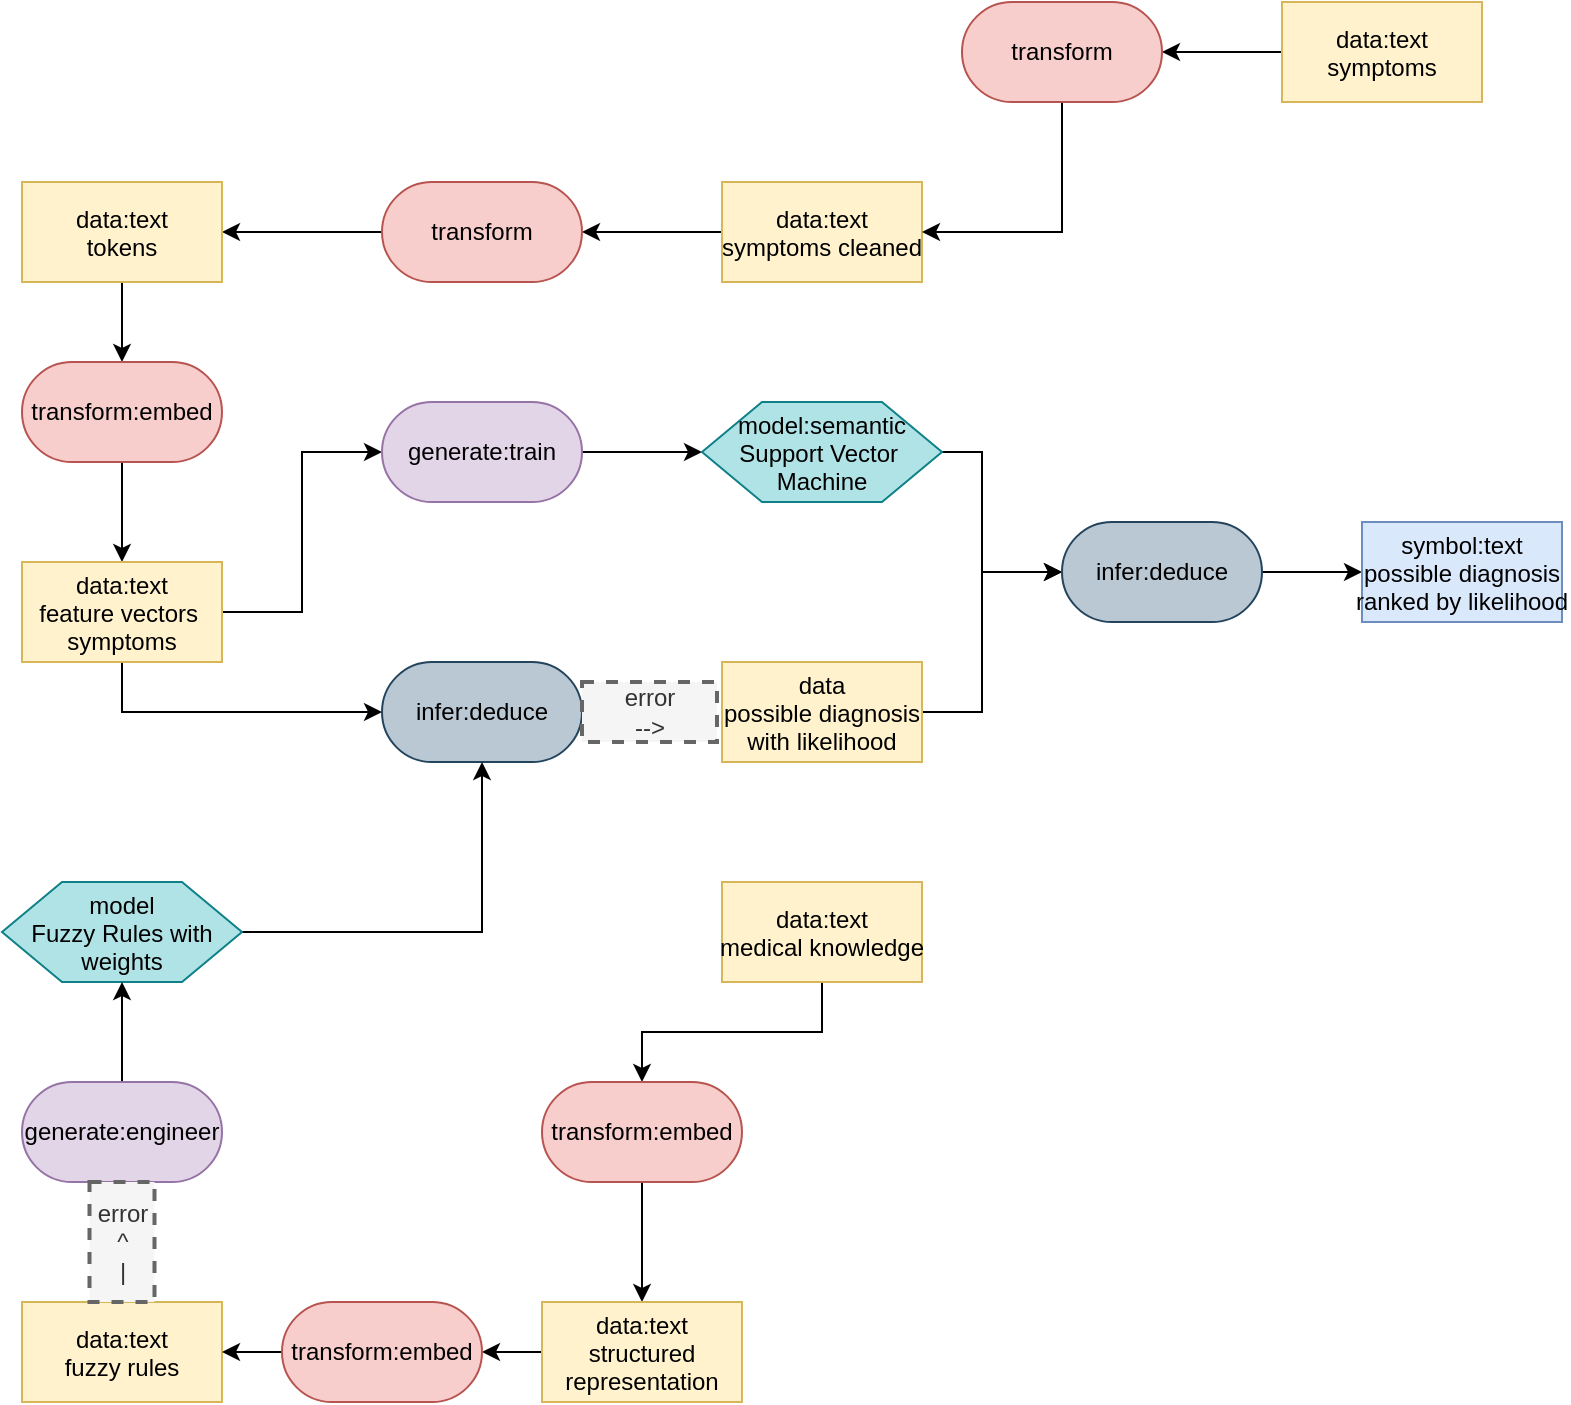 <mxfile version="27.1.6" pages="2">
  <diagram name="Page-1" id="UhGrVpDiVibqinIa7zeh">
    <mxGraphModel dx="1310" dy="785" grid="1" gridSize="10" guides="1" tooltips="1" connect="1" arrows="1" fold="1" page="1" pageScale="1" pageWidth="3300" pageHeight="4681" math="0" shadow="0">
      <root>
        <mxCell id="0" />
        <mxCell id="1" parent="0" />
        <mxCell id="dpm7BbhjtCY3NDO2OxrM-5" style="edgeStyle=orthogonalEdgeStyle;rounded=0;orthogonalLoop=1;jettySize=auto;html=1;exitX=0;exitY=0.5;exitDx=0;exitDy=0;entryX=1;entryY=0.5;entryDx=0;entryDy=0;" parent="1" source="dpm7BbhjtCY3NDO2OxrM-1" target="dpm7BbhjtCY3NDO2OxrM-4" edge="1">
          <mxGeometry relative="1" as="geometry" />
        </mxCell>
        <mxCell id="dpm7BbhjtCY3NDO2OxrM-1" value="data:text&#xa;symptoms" style="rectangle;fillColor=#fff2cc;strokeColor=#d6b656;" parent="1" name="data" vertex="1">
          <mxGeometry x="1220" y="110" width="100" height="50" as="geometry" />
        </mxCell>
        <mxCell id="dpm7BbhjtCY3NDO2OxrM-10" style="edgeStyle=orthogonalEdgeStyle;rounded=0;orthogonalLoop=1;jettySize=auto;html=1;exitX=0;exitY=0.5;exitDx=0;exitDy=0;entryX=1;entryY=0.5;entryDx=0;entryDy=0;" parent="1" source="dpm7BbhjtCY3NDO2OxrM-2" target="dpm7BbhjtCY3NDO2OxrM-8" edge="1">
          <mxGeometry relative="1" as="geometry" />
        </mxCell>
        <mxCell id="dpm7BbhjtCY3NDO2OxrM-2" value="data:text&#xa;symptoms cleaned" style="rectangle;fillColor=#fff2cc;strokeColor=#d6b656;" parent="1" name="data" vertex="1">
          <mxGeometry x="940" y="200" width="100" height="50" as="geometry" />
        </mxCell>
        <mxCell id="dpm7BbhjtCY3NDO2OxrM-7" style="edgeStyle=orthogonalEdgeStyle;rounded=0;orthogonalLoop=1;jettySize=auto;html=1;exitX=0.5;exitY=1;exitDx=0;exitDy=0;entryX=1;entryY=0.5;entryDx=0;entryDy=0;" parent="1" source="dpm7BbhjtCY3NDO2OxrM-4" target="dpm7BbhjtCY3NDO2OxrM-2" edge="1">
          <mxGeometry relative="1" as="geometry" />
        </mxCell>
        <mxCell id="dpm7BbhjtCY3NDO2OxrM-4" value="transform" style="rounded=1;whiteSpace=wrap;html=1;arcSize=50;fillColor=#f8cecc;strokeColor=#b85450;" parent="1" name="transform" vertex="1">
          <mxGeometry x="1060" y="110" width="100" height="50" as="geometry" />
        </mxCell>
        <mxCell id="dpm7BbhjtCY3NDO2OxrM-11" style="edgeStyle=orthogonalEdgeStyle;rounded=0;orthogonalLoop=1;jettySize=auto;html=1;exitX=0;exitY=0.5;exitDx=0;exitDy=0;entryX=1;entryY=0.5;entryDx=0;entryDy=0;" parent="1" source="dpm7BbhjtCY3NDO2OxrM-8" target="dpm7BbhjtCY3NDO2OxrM-9" edge="1">
          <mxGeometry relative="1" as="geometry" />
        </mxCell>
        <mxCell id="dpm7BbhjtCY3NDO2OxrM-8" value="transform" style="rounded=1;whiteSpace=wrap;html=1;arcSize=50;fillColor=#f8cecc;strokeColor=#b85450;" parent="1" name="transform" vertex="1">
          <mxGeometry x="770" y="200" width="100" height="50" as="geometry" />
        </mxCell>
        <mxCell id="dpm7BbhjtCY3NDO2OxrM-13" style="edgeStyle=orthogonalEdgeStyle;rounded=0;orthogonalLoop=1;jettySize=auto;html=1;exitX=0.5;exitY=1;exitDx=0;exitDy=0;entryX=0.5;entryY=0;entryDx=0;entryDy=0;" parent="1" source="dpm7BbhjtCY3NDO2OxrM-9" target="dpm7BbhjtCY3NDO2OxrM-12" edge="1">
          <mxGeometry relative="1" as="geometry" />
        </mxCell>
        <mxCell id="dpm7BbhjtCY3NDO2OxrM-9" value="data:text&#xa;tokens" style="rectangle;fillColor=#fff2cc;strokeColor=#d6b656;" parent="1" name="data" vertex="1">
          <mxGeometry x="590" y="200" width="100" height="50" as="geometry" />
        </mxCell>
        <mxCell id="dpm7BbhjtCY3NDO2OxrM-15" style="edgeStyle=orthogonalEdgeStyle;rounded=0;orthogonalLoop=1;jettySize=auto;html=1;exitX=0.5;exitY=1;exitDx=0;exitDy=0;entryX=0.5;entryY=0;entryDx=0;entryDy=0;" parent="1" source="dpm7BbhjtCY3NDO2OxrM-12" target="dpm7BbhjtCY3NDO2OxrM-14" edge="1">
          <mxGeometry relative="1" as="geometry" />
        </mxCell>
        <mxCell id="dpm7BbhjtCY3NDO2OxrM-12" value="transform:embed" style="rounded=1;whiteSpace=wrap;html=1;arcSize=50;fillColor=#f8cecc;strokeColor=#b85450;" parent="1" name="transform" vertex="1">
          <mxGeometry x="590" y="290" width="100" height="50" as="geometry" />
        </mxCell>
        <mxCell id="dpm7BbhjtCY3NDO2OxrM-17" style="edgeStyle=orthogonalEdgeStyle;rounded=0;orthogonalLoop=1;jettySize=auto;html=1;exitX=1;exitY=0.5;exitDx=0;exitDy=0;entryX=0;entryY=0.5;entryDx=0;entryDy=0;" parent="1" source="dpm7BbhjtCY3NDO2OxrM-14" target="dpm7BbhjtCY3NDO2OxrM-16" edge="1">
          <mxGeometry relative="1" as="geometry" />
        </mxCell>
        <mxCell id="dpm7BbhjtCY3NDO2OxrM-19" style="edgeStyle=orthogonalEdgeStyle;rounded=0;orthogonalLoop=1;jettySize=auto;html=1;exitX=0.5;exitY=1;exitDx=0;exitDy=0;entryX=0;entryY=0.5;entryDx=0;entryDy=0;" parent="1" source="dpm7BbhjtCY3NDO2OxrM-14" target="dpm7BbhjtCY3NDO2OxrM-18" edge="1">
          <mxGeometry relative="1" as="geometry" />
        </mxCell>
        <mxCell id="dpm7BbhjtCY3NDO2OxrM-14" value="data:text&#xa;feature vectors &#xa;symptoms" style="rectangle;fillColor=#fff2cc;strokeColor=#d6b656;" parent="1" name="data" vertex="1">
          <mxGeometry x="590" y="390" width="100" height="50" as="geometry" />
        </mxCell>
        <mxCell id="dpm7BbhjtCY3NDO2OxrM-21" style="edgeStyle=orthogonalEdgeStyle;rounded=0;orthogonalLoop=1;jettySize=auto;html=1;exitX=1;exitY=0.5;exitDx=0;exitDy=0;entryX=0;entryY=0.5;entryDx=0;entryDy=0;" parent="1" source="dpm7BbhjtCY3NDO2OxrM-16" target="dpm7BbhjtCY3NDO2OxrM-20" edge="1">
          <mxGeometry relative="1" as="geometry" />
        </mxCell>
        <mxCell id="dpm7BbhjtCY3NDO2OxrM-16" value="generate:train" style="rounded=1;whiteSpace=wrap;html=1;arcSize=50;fillColor=#e1d5e7;strokeColor=#9673a6;" parent="1" name="generate:train" vertex="1">
          <mxGeometry x="770" y="310" width="100" height="50" as="geometry" />
        </mxCell>
        <mxCell id="dpm7BbhjtCY3NDO2OxrM-18" value="infer:deduce" style="rounded=1;whiteSpace=wrap;html=1;arcSize=50;fillColor=#bac8d3;strokeColor=#23445d;" parent="1" name="infer:deduce" vertex="1">
          <mxGeometry x="770" y="440" width="100" height="50" as="geometry" />
        </mxCell>
        <mxCell id="dpm7BbhjtCY3NDO2OxrM-30" style="edgeStyle=orthogonalEdgeStyle;rounded=0;orthogonalLoop=1;jettySize=auto;html=1;entryX=0;entryY=0.5;entryDx=0;entryDy=0;" parent="1" source="dpm7BbhjtCY3NDO2OxrM-20" target="dpm7BbhjtCY3NDO2OxrM-24" edge="1">
          <mxGeometry relative="1" as="geometry">
            <Array as="points">
              <mxPoint x="1070" y="335" />
              <mxPoint x="1070" y="395" />
            </Array>
          </mxGeometry>
        </mxCell>
        <mxCell id="dpm7BbhjtCY3NDO2OxrM-20" value="model:semantic&#xa;Support Vector &#xa;Machine" style="shape=hexagon;perimeter=hexagonPerimeter2;fillColor=#b0e3e6;strokeColor=#0e8088;" parent="1" name="model" vertex="1">
          <mxGeometry x="930" y="310" width="120" height="50" as="geometry" />
        </mxCell>
        <mxCell id="dpm7BbhjtCY3NDO2OxrM-29" style="edgeStyle=orthogonalEdgeStyle;rounded=0;orthogonalLoop=1;jettySize=auto;html=1;entryX=0;entryY=0.5;entryDx=0;entryDy=0;" parent="1" source="dpm7BbhjtCY3NDO2OxrM-22" target="dpm7BbhjtCY3NDO2OxrM-24" edge="1">
          <mxGeometry relative="1" as="geometry">
            <Array as="points">
              <mxPoint x="1070" y="465" />
              <mxPoint x="1070" y="395" />
            </Array>
          </mxGeometry>
        </mxCell>
        <mxCell id="dpm7BbhjtCY3NDO2OxrM-22" value="data&#xa;possible diagnosis&#xa;with likelihood" style="rectangle;fillColor=#fff2cc;strokeColor=#d6b656;" parent="1" name="data" vertex="1">
          <mxGeometry x="940" y="440" width="100" height="50" as="geometry" />
        </mxCell>
        <mxCell id="dpm7BbhjtCY3NDO2OxrM-32" style="edgeStyle=orthogonalEdgeStyle;rounded=0;orthogonalLoop=1;jettySize=auto;html=1;exitX=1;exitY=0.5;exitDx=0;exitDy=0;" parent="1" source="dpm7BbhjtCY3NDO2OxrM-24" target="dpm7BbhjtCY3NDO2OxrM-25" edge="1">
          <mxGeometry relative="1" as="geometry" />
        </mxCell>
        <mxCell id="dpm7BbhjtCY3NDO2OxrM-24" value="infer:deduce" style="rounded=1;whiteSpace=wrap;html=1;arcSize=50;fillColor=#bac8d3;strokeColor=#23445d;" parent="1" name="infer:deduce" vertex="1">
          <mxGeometry x="1110" y="370" width="100" height="50" as="geometry" />
        </mxCell>
        <mxCell id="dpm7BbhjtCY3NDO2OxrM-25" value="symbol:text&#xa;possible diagnosis&#xa;ranked by likelihood" style="rectangle;fillColor=#dae8fc;strokeColor=#6c8ebf;" parent="1" name="symbol" vertex="1">
          <mxGeometry x="1260" y="370" width="100" height="50" as="geometry" />
        </mxCell>
        <mxCell id="dpm7BbhjtCY3NDO2OxrM-27" style="edgeStyle=orthogonalEdgeStyle;rounded=0;orthogonalLoop=1;jettySize=auto;html=1;exitX=1;exitY=0.5;exitDx=0;exitDy=0;entryX=0.5;entryY=1;entryDx=0;entryDy=0;" parent="1" source="dpm7BbhjtCY3NDO2OxrM-26" target="dpm7BbhjtCY3NDO2OxrM-18" edge="1">
          <mxGeometry relative="1" as="geometry" />
        </mxCell>
        <mxCell id="dpm7BbhjtCY3NDO2OxrM-26" value="model&#xa;Fuzzy Rules with&#xa;weights" style="shape=hexagon;perimeter=hexagonPerimeter2;fillColor=#b0e3e6;strokeColor=#0e8088;" parent="1" name="model" vertex="1">
          <mxGeometry x="580" y="550" width="120" height="50" as="geometry" />
        </mxCell>
        <mxCell id="dpm7BbhjtCY3NDO2OxrM-35" style="edgeStyle=orthogonalEdgeStyle;rounded=0;orthogonalLoop=1;jettySize=auto;html=1;entryX=0.5;entryY=1;entryDx=0;entryDy=0;" parent="1" source="dpm7BbhjtCY3NDO2OxrM-34" target="dpm7BbhjtCY3NDO2OxrM-26" edge="1">
          <mxGeometry relative="1" as="geometry" />
        </mxCell>
        <mxCell id="dpm7BbhjtCY3NDO2OxrM-34" value="generate:engineer" style="rounded=1;whiteSpace=wrap;html=1;arcSize=50;fillColor=#e1d5e7;strokeColor=#9673a6;" parent="1" name="generate:engineer" vertex="1">
          <mxGeometry x="590" y="650" width="100" height="50" as="geometry" />
        </mxCell>
        <mxCell id="dpm7BbhjtCY3NDO2OxrM-36" value="data:text&#xa;fuzzy rules" style="rectangle;fillColor=#fff2cc;strokeColor=#d6b656;" parent="1" name="data" vertex="1">
          <mxGeometry x="590" y="760" width="100" height="50" as="geometry" />
        </mxCell>
        <mxCell id="dpm7BbhjtCY3NDO2OxrM-40" style="edgeStyle=orthogonalEdgeStyle;rounded=0;orthogonalLoop=1;jettySize=auto;html=1;exitX=0.5;exitY=1;exitDx=0;exitDy=0;entryX=0.5;entryY=0;entryDx=0;entryDy=0;" parent="1" source="dpm7BbhjtCY3NDO2OxrM-38" target="dpm7BbhjtCY3NDO2OxrM-39" edge="1">
          <mxGeometry relative="1" as="geometry" />
        </mxCell>
        <mxCell id="dpm7BbhjtCY3NDO2OxrM-38" value="data:text&#xa;medical knowledge" style="rectangle;fillColor=#fff2cc;strokeColor=#d6b656;" parent="1" name="data" vertex="1">
          <mxGeometry x="940" y="550" width="100" height="50" as="geometry" />
        </mxCell>
        <mxCell id="dpm7BbhjtCY3NDO2OxrM-42" style="edgeStyle=orthogonalEdgeStyle;rounded=0;orthogonalLoop=1;jettySize=auto;html=1;entryX=0.5;entryY=0;entryDx=0;entryDy=0;" parent="1" source="dpm7BbhjtCY3NDO2OxrM-39" target="dpm7BbhjtCY3NDO2OxrM-41" edge="1">
          <mxGeometry relative="1" as="geometry" />
        </mxCell>
        <mxCell id="dpm7BbhjtCY3NDO2OxrM-39" value="transform:embed" style="rounded=1;whiteSpace=wrap;html=1;arcSize=50;fillColor=#f8cecc;strokeColor=#b85450;" parent="1" name="transform" vertex="1">
          <mxGeometry x="850" y="650" width="100" height="50" as="geometry" />
        </mxCell>
        <mxCell id="dpm7BbhjtCY3NDO2OxrM-44" style="edgeStyle=orthogonalEdgeStyle;rounded=0;orthogonalLoop=1;jettySize=auto;html=1;exitX=0;exitY=0.5;exitDx=0;exitDy=0;entryX=1;entryY=0.5;entryDx=0;entryDy=0;" parent="1" source="dpm7BbhjtCY3NDO2OxrM-41" target="dpm7BbhjtCY3NDO2OxrM-43" edge="1">
          <mxGeometry relative="1" as="geometry" />
        </mxCell>
        <mxCell id="dpm7BbhjtCY3NDO2OxrM-41" value="data:text&#xa;structured&#xa;representation" style="rectangle;fillColor=#fff2cc;strokeColor=#d6b656;" parent="1" name="data" vertex="1">
          <mxGeometry x="850" y="760" width="100" height="50" as="geometry" />
        </mxCell>
        <mxCell id="dpm7BbhjtCY3NDO2OxrM-45" style="edgeStyle=orthogonalEdgeStyle;rounded=0;orthogonalLoop=1;jettySize=auto;html=1;exitX=0;exitY=0.5;exitDx=0;exitDy=0;entryX=1;entryY=0.5;entryDx=0;entryDy=0;" parent="1" source="dpm7BbhjtCY3NDO2OxrM-43" target="dpm7BbhjtCY3NDO2OxrM-36" edge="1">
          <mxGeometry relative="1" as="geometry" />
        </mxCell>
        <mxCell id="dpm7BbhjtCY3NDO2OxrM-43" value="transform:embed" style="rounded=1;whiteSpace=wrap;html=1;arcSize=50;fillColor=#f8cecc;strokeColor=#b85450;" parent="1" name="transform" vertex="1">
          <mxGeometry x="720" y="760" width="100" height="50" as="geometry" />
        </mxCell>
        <mxCell id="dyweho51H57k73bBJC51-3" value="&lt;div&gt;error&lt;/div&gt;&lt;div&gt;^&lt;/div&gt;&lt;div&gt;|&lt;/div&gt;" style="text;html=1;align=center;verticalAlign=middle;whiteSpace=wrap;rounded=0;dashed=1;fillColor=#f5f5f5;fontColor=#333333;strokeColor=#666666;strokeWidth=2;" parent="1" name="text" vertex="1">
          <mxGeometry x="623.75" y="700" width="32.5" height="60" as="geometry" />
        </mxCell>
        <mxCell id="N1L4S9k5fs8rax183tJY-1" value="&lt;div&gt;error&lt;/div&gt;&lt;div&gt;--&amp;gt;&lt;/div&gt;" style="text;html=1;align=center;verticalAlign=middle;whiteSpace=wrap;rounded=0;dashed=1;fillColor=#f5f5f5;fontColor=#333333;strokeColor=#666666;strokeWidth=2;" name="text" vertex="1" parent="1">
          <mxGeometry x="870" y="450" width="67.5" height="30" as="geometry" />
        </mxCell>
      </root>
    </mxGraphModel>
  </diagram>
  <diagram name="Copy of Page-1" id="vlBFJr-5Z42bPvEfbI_2">
    <mxGraphModel dx="1429" dy="856" grid="1" gridSize="10" guides="1" tooltips="1" connect="1" arrows="1" fold="1" page="1" pageScale="1" pageWidth="3300" pageHeight="4681" math="0" shadow="0">
      <root>
        <mxCell id="nfHeVfSKLssmu501w1cP-0" />
        <mxCell id="nfHeVfSKLssmu501w1cP-1" parent="nfHeVfSKLssmu501w1cP-0" />
        <mxCell id="nfHeVfSKLssmu501w1cP-2" style="edgeStyle=orthogonalEdgeStyle;rounded=0;orthogonalLoop=1;jettySize=auto;html=1;exitX=0;exitY=0.5;exitDx=0;exitDy=0;entryX=1;entryY=0.5;entryDx=0;entryDy=0;" edge="1" parent="nfHeVfSKLssmu501w1cP-1" source="nfHeVfSKLssmu501w1cP-3" target="nfHeVfSKLssmu501w1cP-7">
          <mxGeometry relative="1" as="geometry" />
        </mxCell>
        <mxCell id="nfHeVfSKLssmu501w1cP-3" value="data:text&#xa;symptoms" style="rectangle;fillColor=#fff2cc;strokeColor=#d6b656;" name="data" vertex="1" parent="nfHeVfSKLssmu501w1cP-1">
          <mxGeometry x="1220" y="110" width="100" height="50" as="geometry" />
        </mxCell>
        <mxCell id="nfHeVfSKLssmu501w1cP-4" style="edgeStyle=orthogonalEdgeStyle;rounded=0;orthogonalLoop=1;jettySize=auto;html=1;exitX=0;exitY=0.5;exitDx=0;exitDy=0;entryX=1;entryY=0.5;entryDx=0;entryDy=0;" edge="1" parent="nfHeVfSKLssmu501w1cP-1" source="nfHeVfSKLssmu501w1cP-5" target="nfHeVfSKLssmu501w1cP-9">
          <mxGeometry relative="1" as="geometry" />
        </mxCell>
        <mxCell id="nfHeVfSKLssmu501w1cP-5" value="data:text&#xa;symptoms cleaned" style="rectangle;fillColor=#fff2cc;strokeColor=#d6b656;" name="data" vertex="1" parent="nfHeVfSKLssmu501w1cP-1">
          <mxGeometry x="940" y="200" width="100" height="50" as="geometry" />
        </mxCell>
        <mxCell id="nfHeVfSKLssmu501w1cP-6" style="edgeStyle=orthogonalEdgeStyle;rounded=0;orthogonalLoop=1;jettySize=auto;html=1;exitX=0.5;exitY=1;exitDx=0;exitDy=0;entryX=1;entryY=0.5;entryDx=0;entryDy=0;" edge="1" parent="nfHeVfSKLssmu501w1cP-1" source="nfHeVfSKLssmu501w1cP-7" target="nfHeVfSKLssmu501w1cP-5">
          <mxGeometry relative="1" as="geometry" />
        </mxCell>
        <mxCell id="nfHeVfSKLssmu501w1cP-7" value="transform" style="rounded=1;whiteSpace=wrap;html=1;arcSize=50;fillColor=#f8cecc;strokeColor=#b85450;" name="transform" vertex="1" parent="nfHeVfSKLssmu501w1cP-1">
          <mxGeometry x="1060" y="110" width="100" height="50" as="geometry" />
        </mxCell>
        <mxCell id="nfHeVfSKLssmu501w1cP-8" style="edgeStyle=orthogonalEdgeStyle;rounded=0;orthogonalLoop=1;jettySize=auto;html=1;exitX=0;exitY=0.5;exitDx=0;exitDy=0;entryX=1;entryY=0.5;entryDx=0;entryDy=0;" edge="1" parent="nfHeVfSKLssmu501w1cP-1" source="nfHeVfSKLssmu501w1cP-9" target="nfHeVfSKLssmu501w1cP-11">
          <mxGeometry relative="1" as="geometry" />
        </mxCell>
        <mxCell id="nfHeVfSKLssmu501w1cP-9" value="transform" style="rounded=1;whiteSpace=wrap;html=1;arcSize=50;fillColor=#f8cecc;strokeColor=#b85450;" name="transform" vertex="1" parent="nfHeVfSKLssmu501w1cP-1">
          <mxGeometry x="770" y="200" width="100" height="50" as="geometry" />
        </mxCell>
        <mxCell id="nfHeVfSKLssmu501w1cP-10" style="edgeStyle=orthogonalEdgeStyle;rounded=0;orthogonalLoop=1;jettySize=auto;html=1;exitX=0.5;exitY=1;exitDx=0;exitDy=0;entryX=0.5;entryY=0;entryDx=0;entryDy=0;" edge="1" parent="nfHeVfSKLssmu501w1cP-1" source="nfHeVfSKLssmu501w1cP-11" target="nfHeVfSKLssmu501w1cP-13">
          <mxGeometry relative="1" as="geometry" />
        </mxCell>
        <mxCell id="nfHeVfSKLssmu501w1cP-11" value="data:text&#xa;tokens" style="rectangle;fillColor=#fff2cc;strokeColor=#d6b656;" name="data" vertex="1" parent="nfHeVfSKLssmu501w1cP-1">
          <mxGeometry x="590" y="200" width="100" height="50" as="geometry" />
        </mxCell>
        <mxCell id="nfHeVfSKLssmu501w1cP-12" style="edgeStyle=orthogonalEdgeStyle;rounded=0;orthogonalLoop=1;jettySize=auto;html=1;exitX=0.5;exitY=1;exitDx=0;exitDy=0;entryX=0.5;entryY=0;entryDx=0;entryDy=0;" edge="1" parent="nfHeVfSKLssmu501w1cP-1" source="nfHeVfSKLssmu501w1cP-13" target="nfHeVfSKLssmu501w1cP-16">
          <mxGeometry relative="1" as="geometry" />
        </mxCell>
        <mxCell id="nfHeVfSKLssmu501w1cP-13" value="transform:embed" style="rounded=1;whiteSpace=wrap;html=1;arcSize=50;fillColor=#f8cecc;strokeColor=#b85450;" name="transform" vertex="1" parent="nfHeVfSKLssmu501w1cP-1">
          <mxGeometry x="590" y="290" width="100" height="50" as="geometry" />
        </mxCell>
        <mxCell id="nfHeVfSKLssmu501w1cP-14" style="edgeStyle=orthogonalEdgeStyle;rounded=0;orthogonalLoop=1;jettySize=auto;html=1;exitX=1;exitY=0.5;exitDx=0;exitDy=0;entryX=0;entryY=0.5;entryDx=0;entryDy=0;" edge="1" parent="nfHeVfSKLssmu501w1cP-1" source="nfHeVfSKLssmu501w1cP-16" target="nfHeVfSKLssmu501w1cP-18">
          <mxGeometry relative="1" as="geometry" />
        </mxCell>
        <mxCell id="nfHeVfSKLssmu501w1cP-15" style="edgeStyle=orthogonalEdgeStyle;rounded=0;orthogonalLoop=1;jettySize=auto;html=1;exitX=0.5;exitY=1;exitDx=0;exitDy=0;entryX=0;entryY=0.5;entryDx=0;entryDy=0;" edge="1" parent="nfHeVfSKLssmu501w1cP-1" source="nfHeVfSKLssmu501w1cP-16" target="nfHeVfSKLssmu501w1cP-19">
          <mxGeometry relative="1" as="geometry" />
        </mxCell>
        <mxCell id="nfHeVfSKLssmu501w1cP-16" value="data:text&#xa;feature vectors &#xa;symptoms" style="rectangle;fillColor=#fff2cc;strokeColor=#d6b656;" name="data" vertex="1" parent="nfHeVfSKLssmu501w1cP-1">
          <mxGeometry x="590" y="390" width="100" height="50" as="geometry" />
        </mxCell>
        <mxCell id="nfHeVfSKLssmu501w1cP-17" style="edgeStyle=orthogonalEdgeStyle;rounded=0;orthogonalLoop=1;jettySize=auto;html=1;exitX=1;exitY=0.5;exitDx=0;exitDy=0;entryX=0;entryY=0.5;entryDx=0;entryDy=0;" edge="1" parent="nfHeVfSKLssmu501w1cP-1" source="nfHeVfSKLssmu501w1cP-18" target="nfHeVfSKLssmu501w1cP-21">
          <mxGeometry relative="1" as="geometry" />
        </mxCell>
        <mxCell id="nfHeVfSKLssmu501w1cP-18" value="generate:train" style="rounded=1;whiteSpace=wrap;html=1;arcSize=50;fillColor=#e1d5e7;strokeColor=#9673a6;" name="generate:train" vertex="1" parent="nfHeVfSKLssmu501w1cP-1">
          <mxGeometry x="770" y="310" width="100" height="50" as="geometry" />
        </mxCell>
        <mxCell id="mfKGp3Zl-ja2dy2nQpEN-0" style="edgeStyle=orthogonalEdgeStyle;rounded=0;orthogonalLoop=1;jettySize=auto;html=1;exitX=1;exitY=0.5;exitDx=0;exitDy=0;entryX=0;entryY=0.5;entryDx=0;entryDy=0;" edge="1" parent="nfHeVfSKLssmu501w1cP-1" source="nfHeVfSKLssmu501w1cP-19" target="nfHeVfSKLssmu501w1cP-23">
          <mxGeometry relative="1" as="geometry" />
        </mxCell>
        <mxCell id="nfHeVfSKLssmu501w1cP-19" value="infer:deduce" style="rounded=1;whiteSpace=wrap;html=1;arcSize=50;fillColor=#bac8d3;strokeColor=#23445d;" name="infer:deduce" vertex="1" parent="nfHeVfSKLssmu501w1cP-1">
          <mxGeometry x="770" y="440" width="100" height="50" as="geometry" />
        </mxCell>
        <mxCell id="nfHeVfSKLssmu501w1cP-20" style="edgeStyle=orthogonalEdgeStyle;rounded=0;orthogonalLoop=1;jettySize=auto;html=1;entryX=0;entryY=0.5;entryDx=0;entryDy=0;" edge="1" parent="nfHeVfSKLssmu501w1cP-1" source="nfHeVfSKLssmu501w1cP-21" target="nfHeVfSKLssmu501w1cP-25">
          <mxGeometry relative="1" as="geometry">
            <Array as="points">
              <mxPoint x="1070" y="335" />
              <mxPoint x="1070" y="395" />
            </Array>
          </mxGeometry>
        </mxCell>
        <mxCell id="nfHeVfSKLssmu501w1cP-21" value="model:semantic&#xa;Support Vector &#xa;Machine" style="shape=hexagon;perimeter=hexagonPerimeter2;fillColor=#b0e3e6;strokeColor=#0e8088;" name="model" vertex="1" parent="nfHeVfSKLssmu501w1cP-1">
          <mxGeometry x="930" y="310" width="120" height="50" as="geometry" />
        </mxCell>
        <mxCell id="nfHeVfSKLssmu501w1cP-22" style="edgeStyle=orthogonalEdgeStyle;rounded=0;orthogonalLoop=1;jettySize=auto;html=1;entryX=0;entryY=0.5;entryDx=0;entryDy=0;" edge="1" parent="nfHeVfSKLssmu501w1cP-1" source="nfHeVfSKLssmu501w1cP-23" target="nfHeVfSKLssmu501w1cP-25">
          <mxGeometry relative="1" as="geometry">
            <Array as="points">
              <mxPoint x="1070" y="465" />
              <mxPoint x="1070" y="395" />
            </Array>
          </mxGeometry>
        </mxCell>
        <mxCell id="nfHeVfSKLssmu501w1cP-23" value="data&#xa;possible diagnosis&#xa;with likelihood" style="rectangle;fillColor=#fff2cc;strokeColor=#d6b656;" name="data" vertex="1" parent="nfHeVfSKLssmu501w1cP-1">
          <mxGeometry x="940" y="440" width="100" height="50" as="geometry" />
        </mxCell>
        <mxCell id="nfHeVfSKLssmu501w1cP-24" style="edgeStyle=orthogonalEdgeStyle;rounded=0;orthogonalLoop=1;jettySize=auto;html=1;exitX=1;exitY=0.5;exitDx=0;exitDy=0;" edge="1" parent="nfHeVfSKLssmu501w1cP-1" source="nfHeVfSKLssmu501w1cP-25" target="nfHeVfSKLssmu501w1cP-26">
          <mxGeometry relative="1" as="geometry" />
        </mxCell>
        <mxCell id="nfHeVfSKLssmu501w1cP-25" value="infer:deduce" style="rounded=1;whiteSpace=wrap;html=1;arcSize=50;fillColor=#bac8d3;strokeColor=#23445d;" name="infer:deduce" vertex="1" parent="nfHeVfSKLssmu501w1cP-1">
          <mxGeometry x="1110" y="370" width="100" height="50" as="geometry" />
        </mxCell>
        <mxCell id="nfHeVfSKLssmu501w1cP-26" value="symbol:text&#xa;possible diagnosis&#xa;ranked by likelihood" style="rectangle;fillColor=#dae8fc;strokeColor=#6c8ebf;" name="symbol" vertex="1" parent="nfHeVfSKLssmu501w1cP-1">
          <mxGeometry x="1260" y="370" width="100" height="50" as="geometry" />
        </mxCell>
        <mxCell id="nfHeVfSKLssmu501w1cP-27" style="edgeStyle=orthogonalEdgeStyle;rounded=0;orthogonalLoop=1;jettySize=auto;html=1;exitX=1;exitY=0.5;exitDx=0;exitDy=0;entryX=0.5;entryY=1;entryDx=0;entryDy=0;" edge="1" parent="nfHeVfSKLssmu501w1cP-1" source="nfHeVfSKLssmu501w1cP-28" target="nfHeVfSKLssmu501w1cP-19">
          <mxGeometry relative="1" as="geometry" />
        </mxCell>
        <mxCell id="nfHeVfSKLssmu501w1cP-28" value="model&#xa;Fuzzy Rules with&#xa;weights" style="shape=hexagon;perimeter=hexagonPerimeter2;fillColor=#b0e3e6;strokeColor=#0e8088;" name="model" vertex="1" parent="nfHeVfSKLssmu501w1cP-1">
          <mxGeometry x="580" y="550" width="120" height="50" as="geometry" />
        </mxCell>
        <mxCell id="nfHeVfSKLssmu501w1cP-29" style="edgeStyle=orthogonalEdgeStyle;rounded=0;orthogonalLoop=1;jettySize=auto;html=1;entryX=0.5;entryY=1;entryDx=0;entryDy=0;" edge="1" parent="nfHeVfSKLssmu501w1cP-1" source="nfHeVfSKLssmu501w1cP-30" target="nfHeVfSKLssmu501w1cP-28">
          <mxGeometry relative="1" as="geometry" />
        </mxCell>
        <mxCell id="nfHeVfSKLssmu501w1cP-30" value="generate:engineer" style="rounded=1;whiteSpace=wrap;html=1;arcSize=50;fillColor=#e1d5e7;strokeColor=#9673a6;" name="generate:engineer" vertex="1" parent="nfHeVfSKLssmu501w1cP-1" tooltip="⚠️ Node not part of any valid pattern.">
          <mxGeometry x="590" y="650" width="100" height="50" as="geometry" />
        </mxCell>
        <mxCell id="mfKGp3Zl-ja2dy2nQpEN-1" style="edgeStyle=orthogonalEdgeStyle;rounded=0;orthogonalLoop=1;jettySize=auto;html=1;exitX=0.5;exitY=0;exitDx=0;exitDy=0;entryX=0.5;entryY=1;entryDx=0;entryDy=0;" edge="1" parent="nfHeVfSKLssmu501w1cP-1" source="nfHeVfSKLssmu501w1cP-31" target="nfHeVfSKLssmu501w1cP-30">
          <mxGeometry relative="1" as="geometry" />
        </mxCell>
        <mxCell id="nfHeVfSKLssmu501w1cP-31" value="data:text&#xa;fuzzy rules" style="rectangle;fillColor=#fff2cc;strokeColor=#d6b656;" name="data" vertex="1" parent="nfHeVfSKLssmu501w1cP-1">
          <mxGeometry x="590" y="760" width="100" height="50" as="geometry" />
        </mxCell>
        <mxCell id="nfHeVfSKLssmu501w1cP-32" style="edgeStyle=orthogonalEdgeStyle;rounded=0;orthogonalLoop=1;jettySize=auto;html=1;exitX=0.5;exitY=1;exitDx=0;exitDy=0;entryX=0.5;entryY=0;entryDx=0;entryDy=0;" edge="1" parent="nfHeVfSKLssmu501w1cP-1" source="nfHeVfSKLssmu501w1cP-33" target="nfHeVfSKLssmu501w1cP-35">
          <mxGeometry relative="1" as="geometry" />
        </mxCell>
        <mxCell id="nfHeVfSKLssmu501w1cP-33" value="data:text&#xa;medical knowledge" style="rectangle;fillColor=#fff2cc;strokeColor=#d6b656;" name="data" vertex="1" parent="nfHeVfSKLssmu501w1cP-1">
          <mxGeometry x="940" y="550" width="100" height="50" as="geometry" />
        </mxCell>
        <mxCell id="nfHeVfSKLssmu501w1cP-34" style="edgeStyle=orthogonalEdgeStyle;rounded=0;orthogonalLoop=1;jettySize=auto;html=1;entryX=0.5;entryY=0;entryDx=0;entryDy=0;" edge="1" parent="nfHeVfSKLssmu501w1cP-1" source="nfHeVfSKLssmu501w1cP-35" target="nfHeVfSKLssmu501w1cP-37">
          <mxGeometry relative="1" as="geometry" />
        </mxCell>
        <mxCell id="nfHeVfSKLssmu501w1cP-35" value="transform:embed" style="rounded=1;whiteSpace=wrap;html=1;arcSize=50;fillColor=#f8cecc;strokeColor=#b85450;" name="transform" vertex="1" parent="nfHeVfSKLssmu501w1cP-1">
          <mxGeometry x="850" y="650" width="100" height="50" as="geometry" />
        </mxCell>
        <mxCell id="nfHeVfSKLssmu501w1cP-36" style="edgeStyle=orthogonalEdgeStyle;rounded=0;orthogonalLoop=1;jettySize=auto;html=1;exitX=0;exitY=0.5;exitDx=0;exitDy=0;entryX=1;entryY=0.5;entryDx=0;entryDy=0;" edge="1" parent="nfHeVfSKLssmu501w1cP-1" source="nfHeVfSKLssmu501w1cP-37" target="nfHeVfSKLssmu501w1cP-39">
          <mxGeometry relative="1" as="geometry" />
        </mxCell>
        <mxCell id="nfHeVfSKLssmu501w1cP-37" value="data:text&#xa;structured&#xa;representation" style="rectangle;fillColor=#fff2cc;strokeColor=#d6b656;" name="data" vertex="1" parent="nfHeVfSKLssmu501w1cP-1">
          <mxGeometry x="850" y="760" width="100" height="50" as="geometry" />
        </mxCell>
        <mxCell id="nfHeVfSKLssmu501w1cP-38" style="edgeStyle=orthogonalEdgeStyle;rounded=0;orthogonalLoop=1;jettySize=auto;html=1;exitX=0;exitY=0.5;exitDx=0;exitDy=0;entryX=1;entryY=0.5;entryDx=0;entryDy=0;" edge="1" parent="nfHeVfSKLssmu501w1cP-1" source="nfHeVfSKLssmu501w1cP-39" target="nfHeVfSKLssmu501w1cP-31">
          <mxGeometry relative="1" as="geometry" />
        </mxCell>
        <mxCell id="nfHeVfSKLssmu501w1cP-39" value="transform:embed" style="rounded=1;whiteSpace=wrap;html=1;arcSize=50;fillColor=#f8cecc;strokeColor=#b85450;" name="transform" vertex="1" parent="nfHeVfSKLssmu501w1cP-1">
          <mxGeometry x="720" y="760" width="100" height="50" as="geometry" />
        </mxCell>
        <mxCell id="LAcNtgW07T_ZMoEbThTo-0" value="error" style="text;html=1;align=center;verticalAlign=middle;whiteSpace=wrap;rounded=0;dashed=1;fillColor=#f5f5f5;fontColor=#333333;strokeColor=#666666;strokeWidth=2;" name="text" vertex="1" parent="nfHeVfSKLssmu501w1cP-1">
          <mxGeometry x="512.5" y="660" width="67.5" height="30" as="geometry" />
        </mxCell>
      </root>
    </mxGraphModel>
  </diagram>
</mxfile>

